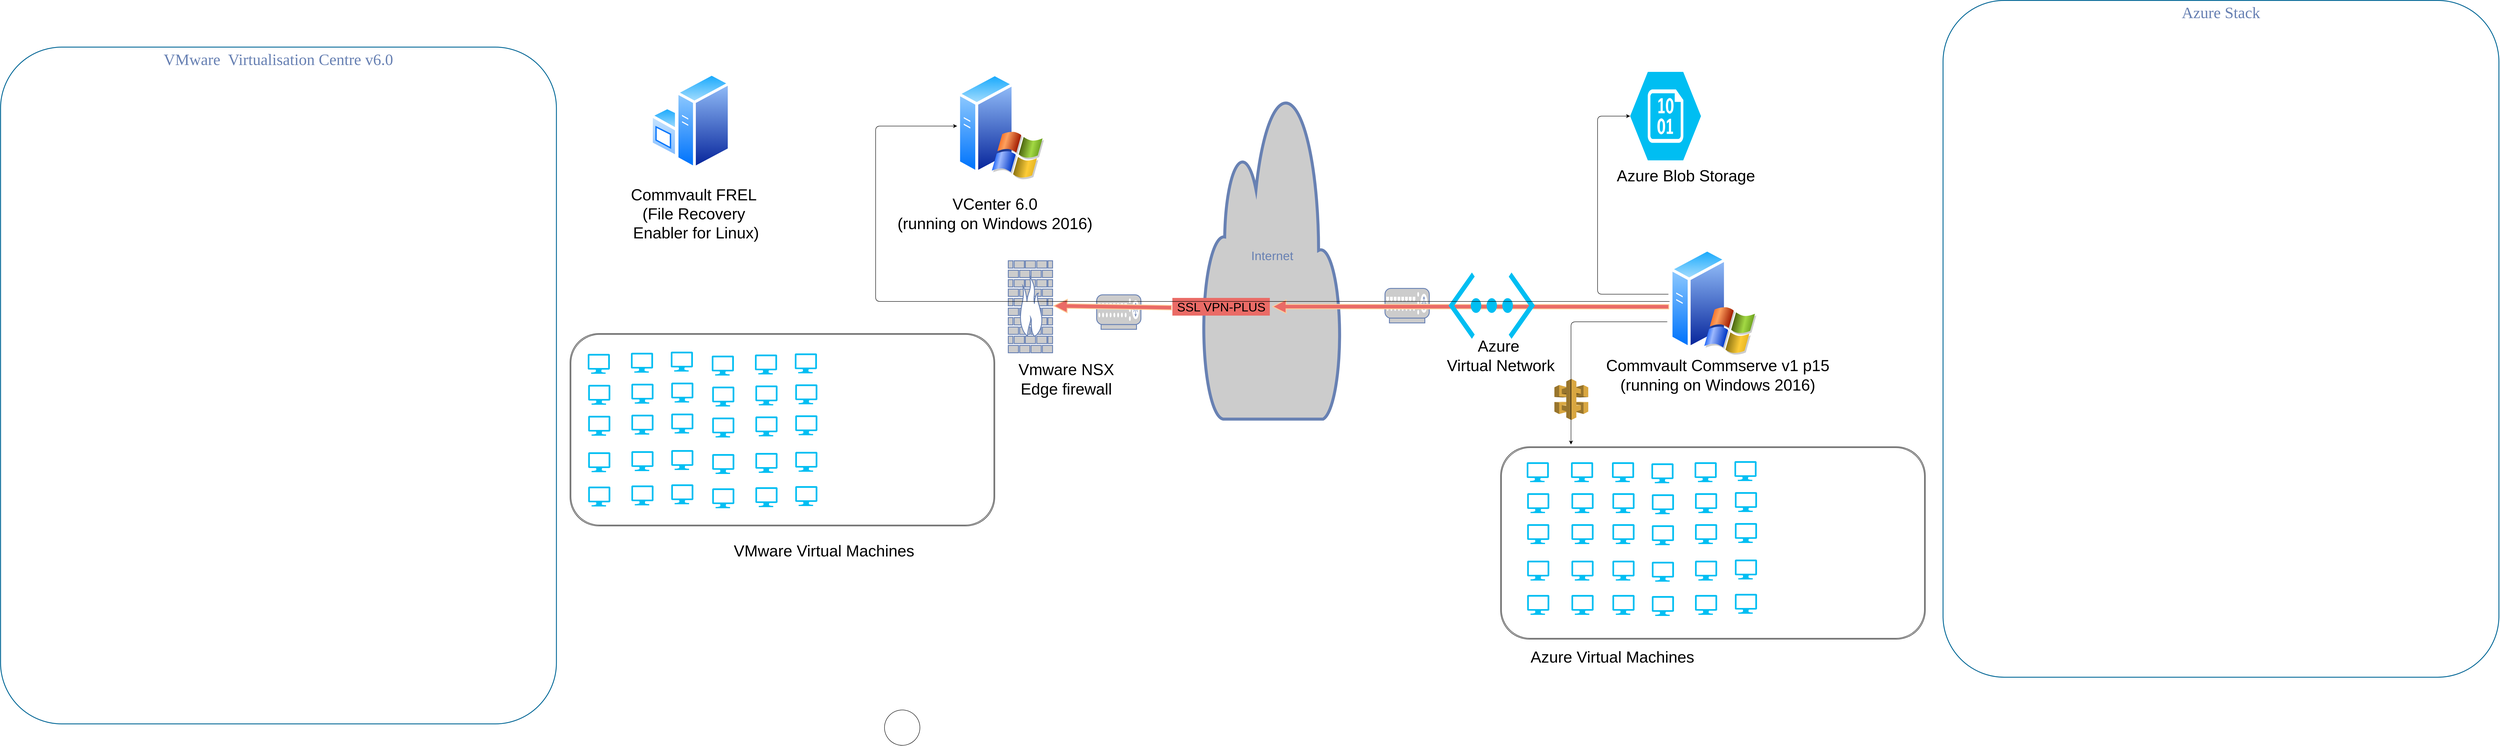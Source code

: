 <mxfile version="10.6.7" type="github"><diagram name="Page-1" id="bfe91b75-5d2c-26a0-9c1d-138518896778"><mxGraphModel dx="6749" dy="2297" grid="1" gridSize="10" guides="1" tooltips="1" connect="1" arrows="1" fold="1" page="1" pageScale="1" pageWidth="1100" pageHeight="850" background="#ffffff" math="0" shadow="0"><root><mxCell id="0"/><mxCell id="1" parent="0"/><mxCell id="7c3789c024ecab99-78" value="&lt;font style=&quot;font-size: 36px&quot;&gt;VMware&amp;nbsp; Virtualisation Centre v6.0&lt;/font&gt;" style="rounded=1;whiteSpace=wrap;html=1;shadow=0;comic=0;strokeColor=#036897;strokeWidth=2;fillColor=none;fontFamily=Verdana;fontSize=28;fontColor=#6881B3;align=center;arcSize=11;verticalAlign=top;" parent="1" vertex="1"><mxGeometry x="-1175.714" y="151.5" width="1255" height="1530" as="geometry"/></mxCell><mxCell id="FlBXMyWdOiOP7qMQ7Jjb-36" value="" style="shape=ext;double=1;rounded=1;whiteSpace=wrap;html=1;" parent="1" vertex="1"><mxGeometry x="2211" y="1055" width="959" height="435" as="geometry"/></mxCell><mxCell id="7c3789c024ecab99-8" value="" style="fontColor=#0066CC;verticalAlign=top;verticalLabelPosition=bottom;labelPosition=center;align=center;html=1;fillColor=#CCCCCC;strokeColor=#6881B3;gradientColor=none;gradientDirection=north;strokeWidth=2;shape=mxgraph.networks.firewall;rounded=0;shadow=0;comic=0;" parent="1" vertex="1"><mxGeometry x="1099.5" y="634.5" width="100" height="208" as="geometry"/></mxCell><mxCell id="7c3789c024ecab99-10" value="" style="fontColor=#0066CC;verticalAlign=top;verticalLabelPosition=bottom;labelPosition=center;align=center;html=1;fillColor=#CCCCCC;strokeColor=#6881B3;gradientColor=none;gradientDirection=north;strokeWidth=2;shape=mxgraph.networks.router;rounded=0;shadow=0;comic=0;" parent="1" vertex="1"><mxGeometry x="1299" y="711.5" width="100" height="78" as="geometry"/></mxCell><mxCell id="7c3789c024ecab99-53" value="Internet" style="html=1;fillColor=#CCCCCC;strokeColor=#6881B3;gradientColor=none;gradientDirection=north;strokeWidth=2;shape=mxgraph.networks.cloud;fontColor=#6881B3;rounded=0;shadow=0;comic=0;align=center;fontSize=28;" parent="1" vertex="1"><mxGeometry x="1540" y="252.5" width="310" height="740" as="geometry"/></mxCell><mxCell id="FlBXMyWdOiOP7qMQ7Jjb-13" value="&lt;font style=&quot;font-size: 36px&quot;&gt;Azure Stack&lt;/font&gt;" style="rounded=1;whiteSpace=wrap;html=1;shadow=0;comic=0;strokeColor=#036897;strokeWidth=2;fillColor=none;fontFamily=Verdana;fontSize=28;fontColor=#6881B3;align=center;arcSize=11;verticalAlign=top;" parent="1" vertex="1"><mxGeometry x="3210" y="46" width="1255" height="1530" as="geometry"/></mxCell><mxCell id="FlBXMyWdOiOP7qMQ7Jjb-41" value="&lt;font style=&quot;font-size: 36px&quot;&gt;Azure Virtual Machines&lt;br&gt;&lt;/font&gt;" style="text;html=1;resizable=0;autosize=1;align=center;verticalAlign=middle;points=[];fillColor=none;strokeColor=none;rounded=0;fontSize=28;" parent="1" vertex="1"><mxGeometry x="2267.5" y="1510" width="390" height="40" as="geometry"/></mxCell><mxCell id="FlBXMyWdOiOP7qMQ7Jjb-43" value="" style="group" parent="1" vertex="1" connectable="0"><mxGeometry x="2370" y="1090" width="51" height="345" as="geometry"/></mxCell><mxCell id="FlBXMyWdOiOP7qMQ7Jjb-44" value="" style="verticalLabelPosition=bottom;html=1;verticalAlign=top;align=center;strokeColor=none;fillColor=#00BEF2;shape=mxgraph.azure.computer;pointerEvents=1;" parent="FlBXMyWdOiOP7qMQ7Jjb-43" vertex="1"><mxGeometry width="50" height="45" as="geometry"/></mxCell><mxCell id="FlBXMyWdOiOP7qMQ7Jjb-45" value="" style="verticalLabelPosition=bottom;html=1;verticalAlign=top;align=center;strokeColor=none;fillColor=#00BEF2;shape=mxgraph.azure.computer;pointerEvents=1;" parent="FlBXMyWdOiOP7qMQ7Jjb-43" vertex="1"><mxGeometry x="1" y="300" width="50" height="45" as="geometry"/></mxCell><mxCell id="FlBXMyWdOiOP7qMQ7Jjb-46" value="" style="verticalLabelPosition=bottom;html=1;verticalAlign=top;align=center;strokeColor=none;fillColor=#00BEF2;shape=mxgraph.azure.computer;pointerEvents=1;" parent="FlBXMyWdOiOP7qMQ7Jjb-43" vertex="1"><mxGeometry x="1" y="222.5" width="50" height="45" as="geometry"/></mxCell><mxCell id="FlBXMyWdOiOP7qMQ7Jjb-47" value="" style="verticalLabelPosition=bottom;html=1;verticalAlign=top;align=center;strokeColor=none;fillColor=#00BEF2;shape=mxgraph.azure.computer;pointerEvents=1;" parent="FlBXMyWdOiOP7qMQ7Jjb-43" vertex="1"><mxGeometry x="1" y="140" width="50" height="45" as="geometry"/></mxCell><mxCell id="FlBXMyWdOiOP7qMQ7Jjb-48" value="" style="verticalLabelPosition=bottom;html=1;verticalAlign=top;align=center;strokeColor=none;fillColor=#00BEF2;shape=mxgraph.azure.computer;pointerEvents=1;" parent="FlBXMyWdOiOP7qMQ7Jjb-43" vertex="1"><mxGeometry x="1" y="70" width="50" height="45" as="geometry"/></mxCell><mxCell id="FlBXMyWdOiOP7qMQ7Jjb-49" value="" style="group" parent="1" vertex="1" connectable="0"><mxGeometry x="2462.5" y="1090" width="51" height="345" as="geometry"/></mxCell><mxCell id="FlBXMyWdOiOP7qMQ7Jjb-50" value="" style="verticalLabelPosition=bottom;html=1;verticalAlign=top;align=center;strokeColor=none;fillColor=#00BEF2;shape=mxgraph.azure.computer;pointerEvents=1;" parent="FlBXMyWdOiOP7qMQ7Jjb-49" vertex="1"><mxGeometry width="50" height="45" as="geometry"/></mxCell><mxCell id="FlBXMyWdOiOP7qMQ7Jjb-51" value="" style="verticalLabelPosition=bottom;html=1;verticalAlign=top;align=center;strokeColor=none;fillColor=#00BEF2;shape=mxgraph.azure.computer;pointerEvents=1;" parent="FlBXMyWdOiOP7qMQ7Jjb-49" vertex="1"><mxGeometry x="1" y="300" width="50" height="45" as="geometry"/></mxCell><mxCell id="FlBXMyWdOiOP7qMQ7Jjb-52" value="" style="verticalLabelPosition=bottom;html=1;verticalAlign=top;align=center;strokeColor=none;fillColor=#00BEF2;shape=mxgraph.azure.computer;pointerEvents=1;" parent="FlBXMyWdOiOP7qMQ7Jjb-49" vertex="1"><mxGeometry x="1" y="222.5" width="50" height="45" as="geometry"/></mxCell><mxCell id="FlBXMyWdOiOP7qMQ7Jjb-53" value="" style="verticalLabelPosition=bottom;html=1;verticalAlign=top;align=center;strokeColor=none;fillColor=#00BEF2;shape=mxgraph.azure.computer;pointerEvents=1;" parent="FlBXMyWdOiOP7qMQ7Jjb-49" vertex="1"><mxGeometry x="1" y="140" width="50" height="45" as="geometry"/></mxCell><mxCell id="FlBXMyWdOiOP7qMQ7Jjb-54" value="" style="verticalLabelPosition=bottom;html=1;verticalAlign=top;align=center;strokeColor=none;fillColor=#00BEF2;shape=mxgraph.azure.computer;pointerEvents=1;" parent="FlBXMyWdOiOP7qMQ7Jjb-49" vertex="1"><mxGeometry x="1" y="70" width="50" height="45" as="geometry"/></mxCell><mxCell id="FlBXMyWdOiOP7qMQ7Jjb-67" value="&lt;font style=&quot;font-size: 36px&quot;&gt;Vmware NSX &lt;br&gt;Edge firewall&lt;br&gt;&lt;/font&gt;" style="text;html=1;resizable=0;autosize=1;align=center;verticalAlign=middle;points=[];fillColor=none;strokeColor=none;rounded=0;fontSize=28;" parent="1" vertex="1"><mxGeometry x="1110" y="861.5" width="240" height="80" as="geometry"/></mxCell><mxCell id="FlBXMyWdOiOP7qMQ7Jjb-68" value="&lt;font style=&quot;font-size: 36px&quot;&gt;VCenter 6.0&lt;br&gt;(running on Windows 2016)&lt;br&gt;&lt;/font&gt;" style="text;html=1;resizable=0;autosize=1;align=center;verticalAlign=middle;points=[];fillColor=none;strokeColor=none;rounded=0;fontSize=28;" parent="1" vertex="1"><mxGeometry x="839" y="487.5" width="460" height="80" as="geometry"/></mxCell><mxCell id="DBTJwX6ibz4PtxUJpLTl-72" value="" style="group" vertex="1" connectable="0" parent="1"><mxGeometry x="2463.5" y="207.5" width="330" height="254.5" as="geometry"/></mxCell><mxCell id="FlBXMyWdOiOP7qMQ7Jjb-16" value="" style="verticalLabelPosition=bottom;html=1;verticalAlign=top;align=center;strokeColor=none;fillColor=#00BEF2;shape=mxgraph.azure.storage_blob;" parent="DBTJwX6ibz4PtxUJpLTl-72" vertex="1"><mxGeometry x="40" width="160" height="200" as="geometry"/></mxCell><mxCell id="FlBXMyWdOiOP7qMQ7Jjb-27" value="&lt;font style=&quot;font-size: 36px&quot;&gt;Azure Blob Storage&lt;br&gt;&lt;/font&gt;" style="text;html=1;resizable=0;autosize=1;align=center;verticalAlign=middle;points=[];fillColor=none;strokeColor=none;rounded=0;fontSize=28;" parent="DBTJwX6ibz4PtxUJpLTl-72" vertex="1"><mxGeometry y="214.5" width="330" height="40" as="geometry"/></mxCell><mxCell id="DBTJwX6ibz4PtxUJpLTl-73" value="" style="group" vertex="1" connectable="0" parent="1"><mxGeometry x="2439.5" y="752" width="521" height="181" as="geometry"/></mxCell><mxCell id="FlBXMyWdOiOP7qMQ7Jjb-26" value="&lt;font style=&quot;font-size: 36px&quot;&gt;Commvault Commserve v1 p15&lt;br&gt;(running on Windows 2016)&lt;br&gt;&lt;/font&gt;" style="text;html=1;resizable=0;autosize=1;align=center;verticalAlign=middle;points=[];fillColor=none;strokeColor=none;rounded=0;fontSize=28;" parent="DBTJwX6ibz4PtxUJpLTl-73" vertex="1"><mxGeometry x="1" y="101" width="520" height="80" as="geometry"/></mxCell><mxCell id="DBTJwX6ibz4PtxUJpLTl-76" value="" style="shape=ext;double=1;rounded=1;whiteSpace=wrap;html=1;" vertex="1" parent="1"><mxGeometry x="110" y="799" width="959" height="435" as="geometry"/></mxCell><mxCell id="DBTJwX6ibz4PtxUJpLTl-111" value="" style="group" vertex="1" connectable="0" parent="1"><mxGeometry x="2270" y="1090" width="51" height="345" as="geometry"/></mxCell><mxCell id="FlBXMyWdOiOP7qMQ7Jjb-42" value="" style="group" parent="DBTJwX6ibz4PtxUJpLTl-111" vertex="1" connectable="0"><mxGeometry width="51" height="345" as="geometry"/></mxCell><mxCell id="FlBXMyWdOiOP7qMQ7Jjb-28" value="" style="verticalLabelPosition=bottom;html=1;verticalAlign=top;align=center;strokeColor=none;fillColor=#00BEF2;shape=mxgraph.azure.computer;pointerEvents=1;" parent="FlBXMyWdOiOP7qMQ7Jjb-42" vertex="1"><mxGeometry width="50" height="45" as="geometry"/></mxCell><mxCell id="FlBXMyWdOiOP7qMQ7Jjb-30" value="" style="verticalLabelPosition=bottom;html=1;verticalAlign=top;align=center;strokeColor=none;fillColor=#00BEF2;shape=mxgraph.azure.computer;pointerEvents=1;" parent="FlBXMyWdOiOP7qMQ7Jjb-42" vertex="1"><mxGeometry x="1" y="300" width="50" height="45" as="geometry"/></mxCell><mxCell id="FlBXMyWdOiOP7qMQ7Jjb-32" value="" style="verticalLabelPosition=bottom;html=1;verticalAlign=top;align=center;strokeColor=none;fillColor=#00BEF2;shape=mxgraph.azure.computer;pointerEvents=1;" parent="FlBXMyWdOiOP7qMQ7Jjb-42" vertex="1"><mxGeometry x="1" y="222.5" width="50" height="45" as="geometry"/></mxCell><mxCell id="FlBXMyWdOiOP7qMQ7Jjb-33" value="" style="verticalLabelPosition=bottom;html=1;verticalAlign=top;align=center;strokeColor=none;fillColor=#00BEF2;shape=mxgraph.azure.computer;pointerEvents=1;" parent="FlBXMyWdOiOP7qMQ7Jjb-42" vertex="1"><mxGeometry x="1" y="140" width="50" height="45" as="geometry"/></mxCell><mxCell id="FlBXMyWdOiOP7qMQ7Jjb-34" value="" style="verticalLabelPosition=bottom;html=1;verticalAlign=top;align=center;strokeColor=none;fillColor=#00BEF2;shape=mxgraph.azure.computer;pointerEvents=1;" parent="FlBXMyWdOiOP7qMQ7Jjb-42" vertex="1"><mxGeometry x="1" y="70" width="50" height="45" as="geometry"/></mxCell><mxCell id="DBTJwX6ibz4PtxUJpLTl-140" value="" style="group" vertex="1" connectable="0" parent="1"><mxGeometry x="430" y="844" width="238.5" height="350" as="geometry"/></mxCell><mxCell id="DBTJwX6ibz4PtxUJpLTl-121" value="" style="group" vertex="1" connectable="0" parent="DBTJwX6ibz4PtxUJpLTl-140"><mxGeometry y="5" width="51" height="345" as="geometry"/></mxCell><mxCell id="DBTJwX6ibz4PtxUJpLTl-122" value="" style="verticalLabelPosition=bottom;html=1;verticalAlign=top;align=center;strokeColor=none;fillColor=#00BEF2;shape=mxgraph.azure.computer;pointerEvents=1;" vertex="1" parent="DBTJwX6ibz4PtxUJpLTl-121"><mxGeometry width="50" height="45" as="geometry"/></mxCell><mxCell id="DBTJwX6ibz4PtxUJpLTl-123" value="" style="verticalLabelPosition=bottom;html=1;verticalAlign=top;align=center;strokeColor=none;fillColor=#00BEF2;shape=mxgraph.azure.computer;pointerEvents=1;" vertex="1" parent="DBTJwX6ibz4PtxUJpLTl-121"><mxGeometry x="1" y="300" width="50" height="45" as="geometry"/></mxCell><mxCell id="DBTJwX6ibz4PtxUJpLTl-124" value="" style="verticalLabelPosition=bottom;html=1;verticalAlign=top;align=center;strokeColor=none;fillColor=#00BEF2;shape=mxgraph.azure.computer;pointerEvents=1;" vertex="1" parent="DBTJwX6ibz4PtxUJpLTl-121"><mxGeometry x="1" y="222.5" width="50" height="45" as="geometry"/></mxCell><mxCell id="DBTJwX6ibz4PtxUJpLTl-125" value="" style="verticalLabelPosition=bottom;html=1;verticalAlign=top;align=center;strokeColor=none;fillColor=#00BEF2;shape=mxgraph.azure.computer;pointerEvents=1;" vertex="1" parent="DBTJwX6ibz4PtxUJpLTl-121"><mxGeometry x="1" y="140" width="50" height="45" as="geometry"/></mxCell><mxCell id="DBTJwX6ibz4PtxUJpLTl-126" value="" style="verticalLabelPosition=bottom;html=1;verticalAlign=top;align=center;strokeColor=none;fillColor=#00BEF2;shape=mxgraph.azure.computer;pointerEvents=1;" vertex="1" parent="DBTJwX6ibz4PtxUJpLTl-121"><mxGeometry x="1" y="70" width="50" height="45" as="geometry"/></mxCell><mxCell id="DBTJwX6ibz4PtxUJpLTl-127" value="" style="group" vertex="1" connectable="0" parent="DBTJwX6ibz4PtxUJpLTl-140"><mxGeometry x="97.5" y="2.5" width="51" height="345" as="geometry"/></mxCell><mxCell id="DBTJwX6ibz4PtxUJpLTl-128" value="" style="verticalLabelPosition=bottom;html=1;verticalAlign=top;align=center;strokeColor=none;fillColor=#00BEF2;shape=mxgraph.azure.computer;pointerEvents=1;" vertex="1" parent="DBTJwX6ibz4PtxUJpLTl-127"><mxGeometry width="50" height="45" as="geometry"/></mxCell><mxCell id="DBTJwX6ibz4PtxUJpLTl-129" value="" style="verticalLabelPosition=bottom;html=1;verticalAlign=top;align=center;strokeColor=none;fillColor=#00BEF2;shape=mxgraph.azure.computer;pointerEvents=1;" vertex="1" parent="DBTJwX6ibz4PtxUJpLTl-127"><mxGeometry x="1" y="300" width="50" height="45" as="geometry"/></mxCell><mxCell id="DBTJwX6ibz4PtxUJpLTl-130" value="" style="verticalLabelPosition=bottom;html=1;verticalAlign=top;align=center;strokeColor=none;fillColor=#00BEF2;shape=mxgraph.azure.computer;pointerEvents=1;" vertex="1" parent="DBTJwX6ibz4PtxUJpLTl-127"><mxGeometry x="1" y="222.5" width="50" height="45" as="geometry"/></mxCell><mxCell id="DBTJwX6ibz4PtxUJpLTl-131" value="" style="verticalLabelPosition=bottom;html=1;verticalAlign=top;align=center;strokeColor=none;fillColor=#00BEF2;shape=mxgraph.azure.computer;pointerEvents=1;" vertex="1" parent="DBTJwX6ibz4PtxUJpLTl-127"><mxGeometry x="1" y="140" width="50" height="45" as="geometry"/></mxCell><mxCell id="DBTJwX6ibz4PtxUJpLTl-132" value="" style="verticalLabelPosition=bottom;html=1;verticalAlign=top;align=center;strokeColor=none;fillColor=#00BEF2;shape=mxgraph.azure.computer;pointerEvents=1;" vertex="1" parent="DBTJwX6ibz4PtxUJpLTl-127"><mxGeometry x="1" y="70" width="50" height="45" as="geometry"/></mxCell><mxCell id="DBTJwX6ibz4PtxUJpLTl-133" value="" style="group" vertex="1" connectable="0" parent="DBTJwX6ibz4PtxUJpLTl-140"><mxGeometry x="187.5" width="51" height="345" as="geometry"/></mxCell><mxCell id="DBTJwX6ibz4PtxUJpLTl-134" value="" style="verticalLabelPosition=bottom;html=1;verticalAlign=top;align=center;strokeColor=none;fillColor=#00BEF2;shape=mxgraph.azure.computer;pointerEvents=1;" vertex="1" parent="DBTJwX6ibz4PtxUJpLTl-133"><mxGeometry width="50" height="45" as="geometry"/></mxCell><mxCell id="DBTJwX6ibz4PtxUJpLTl-135" value="" style="verticalLabelPosition=bottom;html=1;verticalAlign=top;align=center;strokeColor=none;fillColor=#00BEF2;shape=mxgraph.azure.computer;pointerEvents=1;" vertex="1" parent="DBTJwX6ibz4PtxUJpLTl-133"><mxGeometry x="1" y="300" width="50" height="45" as="geometry"/></mxCell><mxCell id="DBTJwX6ibz4PtxUJpLTl-136" value="" style="verticalLabelPosition=bottom;html=1;verticalAlign=top;align=center;strokeColor=none;fillColor=#00BEF2;shape=mxgraph.azure.computer;pointerEvents=1;" vertex="1" parent="DBTJwX6ibz4PtxUJpLTl-133"><mxGeometry x="1" y="222.5" width="50" height="45" as="geometry"/></mxCell><mxCell id="DBTJwX6ibz4PtxUJpLTl-137" value="" style="verticalLabelPosition=bottom;html=1;verticalAlign=top;align=center;strokeColor=none;fillColor=#00BEF2;shape=mxgraph.azure.computer;pointerEvents=1;" vertex="1" parent="DBTJwX6ibz4PtxUJpLTl-133"><mxGeometry x="1" y="140" width="50" height="45" as="geometry"/></mxCell><mxCell id="DBTJwX6ibz4PtxUJpLTl-138" value="" style="verticalLabelPosition=bottom;html=1;verticalAlign=top;align=center;strokeColor=none;fillColor=#00BEF2;shape=mxgraph.azure.computer;pointerEvents=1;" vertex="1" parent="DBTJwX6ibz4PtxUJpLTl-133"><mxGeometry x="1" y="70" width="50" height="45" as="geometry"/></mxCell><mxCell id="DBTJwX6ibz4PtxUJpLTl-141" value="" style="group" vertex="1" connectable="0" parent="1"><mxGeometry x="150" y="840" width="238.5" height="350" as="geometry"/></mxCell><mxCell id="DBTJwX6ibz4PtxUJpLTl-142" value="" style="group" vertex="1" connectable="0" parent="DBTJwX6ibz4PtxUJpLTl-141"><mxGeometry y="5" width="51" height="345" as="geometry"/></mxCell><mxCell id="DBTJwX6ibz4PtxUJpLTl-143" value="" style="verticalLabelPosition=bottom;html=1;verticalAlign=top;align=center;strokeColor=none;fillColor=#00BEF2;shape=mxgraph.azure.computer;pointerEvents=1;" vertex="1" parent="DBTJwX6ibz4PtxUJpLTl-142"><mxGeometry width="50" height="45" as="geometry"/></mxCell><mxCell id="DBTJwX6ibz4PtxUJpLTl-144" value="" style="verticalLabelPosition=bottom;html=1;verticalAlign=top;align=center;strokeColor=none;fillColor=#00BEF2;shape=mxgraph.azure.computer;pointerEvents=1;" vertex="1" parent="DBTJwX6ibz4PtxUJpLTl-142"><mxGeometry x="1" y="300" width="50" height="45" as="geometry"/></mxCell><mxCell id="DBTJwX6ibz4PtxUJpLTl-145" value="" style="verticalLabelPosition=bottom;html=1;verticalAlign=top;align=center;strokeColor=none;fillColor=#00BEF2;shape=mxgraph.azure.computer;pointerEvents=1;" vertex="1" parent="DBTJwX6ibz4PtxUJpLTl-142"><mxGeometry x="1" y="222.5" width="50" height="45" as="geometry"/></mxCell><mxCell id="DBTJwX6ibz4PtxUJpLTl-146" value="" style="verticalLabelPosition=bottom;html=1;verticalAlign=top;align=center;strokeColor=none;fillColor=#00BEF2;shape=mxgraph.azure.computer;pointerEvents=1;" vertex="1" parent="DBTJwX6ibz4PtxUJpLTl-142"><mxGeometry x="1" y="140" width="50" height="45" as="geometry"/></mxCell><mxCell id="DBTJwX6ibz4PtxUJpLTl-147" value="" style="verticalLabelPosition=bottom;html=1;verticalAlign=top;align=center;strokeColor=none;fillColor=#00BEF2;shape=mxgraph.azure.computer;pointerEvents=1;" vertex="1" parent="DBTJwX6ibz4PtxUJpLTl-142"><mxGeometry x="1" y="70" width="50" height="45" as="geometry"/></mxCell><mxCell id="DBTJwX6ibz4PtxUJpLTl-148" value="" style="group" vertex="1" connectable="0" parent="DBTJwX6ibz4PtxUJpLTl-141"><mxGeometry x="97.5" y="2.5" width="51" height="345" as="geometry"/></mxCell><mxCell id="DBTJwX6ibz4PtxUJpLTl-149" value="" style="verticalLabelPosition=bottom;html=1;verticalAlign=top;align=center;strokeColor=none;fillColor=#00BEF2;shape=mxgraph.azure.computer;pointerEvents=1;" vertex="1" parent="DBTJwX6ibz4PtxUJpLTl-148"><mxGeometry width="50" height="45" as="geometry"/></mxCell><mxCell id="DBTJwX6ibz4PtxUJpLTl-150" value="" style="verticalLabelPosition=bottom;html=1;verticalAlign=top;align=center;strokeColor=none;fillColor=#00BEF2;shape=mxgraph.azure.computer;pointerEvents=1;" vertex="1" parent="DBTJwX6ibz4PtxUJpLTl-148"><mxGeometry x="1" y="300" width="50" height="45" as="geometry"/></mxCell><mxCell id="DBTJwX6ibz4PtxUJpLTl-151" value="" style="verticalLabelPosition=bottom;html=1;verticalAlign=top;align=center;strokeColor=none;fillColor=#00BEF2;shape=mxgraph.azure.computer;pointerEvents=1;" vertex="1" parent="DBTJwX6ibz4PtxUJpLTl-148"><mxGeometry x="1" y="222.5" width="50" height="45" as="geometry"/></mxCell><mxCell id="DBTJwX6ibz4PtxUJpLTl-152" value="" style="verticalLabelPosition=bottom;html=1;verticalAlign=top;align=center;strokeColor=none;fillColor=#00BEF2;shape=mxgraph.azure.computer;pointerEvents=1;" vertex="1" parent="DBTJwX6ibz4PtxUJpLTl-148"><mxGeometry x="1" y="140" width="50" height="45" as="geometry"/></mxCell><mxCell id="DBTJwX6ibz4PtxUJpLTl-153" value="" style="verticalLabelPosition=bottom;html=1;verticalAlign=top;align=center;strokeColor=none;fillColor=#00BEF2;shape=mxgraph.azure.computer;pointerEvents=1;" vertex="1" parent="DBTJwX6ibz4PtxUJpLTl-148"><mxGeometry x="1" y="70" width="50" height="45" as="geometry"/></mxCell><mxCell id="DBTJwX6ibz4PtxUJpLTl-154" value="" style="group" vertex="1" connectable="0" parent="DBTJwX6ibz4PtxUJpLTl-141"><mxGeometry x="187.5" width="51" height="345" as="geometry"/></mxCell><mxCell id="DBTJwX6ibz4PtxUJpLTl-155" value="" style="verticalLabelPosition=bottom;html=1;verticalAlign=top;align=center;strokeColor=none;fillColor=#00BEF2;shape=mxgraph.azure.computer;pointerEvents=1;" vertex="1" parent="DBTJwX6ibz4PtxUJpLTl-154"><mxGeometry width="50" height="45" as="geometry"/></mxCell><mxCell id="DBTJwX6ibz4PtxUJpLTl-156" value="" style="verticalLabelPosition=bottom;html=1;verticalAlign=top;align=center;strokeColor=none;fillColor=#00BEF2;shape=mxgraph.azure.computer;pointerEvents=1;" vertex="1" parent="DBTJwX6ibz4PtxUJpLTl-154"><mxGeometry x="1" y="300" width="50" height="45" as="geometry"/></mxCell><mxCell id="DBTJwX6ibz4PtxUJpLTl-157" value="" style="verticalLabelPosition=bottom;html=1;verticalAlign=top;align=center;strokeColor=none;fillColor=#00BEF2;shape=mxgraph.azure.computer;pointerEvents=1;" vertex="1" parent="DBTJwX6ibz4PtxUJpLTl-154"><mxGeometry x="1" y="222.5" width="50" height="45" as="geometry"/></mxCell><mxCell id="DBTJwX6ibz4PtxUJpLTl-158" value="" style="verticalLabelPosition=bottom;html=1;verticalAlign=top;align=center;strokeColor=none;fillColor=#00BEF2;shape=mxgraph.azure.computer;pointerEvents=1;" vertex="1" parent="DBTJwX6ibz4PtxUJpLTl-154"><mxGeometry x="1" y="140" width="50" height="45" as="geometry"/></mxCell><mxCell id="DBTJwX6ibz4PtxUJpLTl-159" value="" style="verticalLabelPosition=bottom;html=1;verticalAlign=top;align=center;strokeColor=none;fillColor=#00BEF2;shape=mxgraph.azure.computer;pointerEvents=1;" vertex="1" parent="DBTJwX6ibz4PtxUJpLTl-154"><mxGeometry x="1" y="70" width="50" height="45" as="geometry"/></mxCell><mxCell id="DBTJwX6ibz4PtxUJpLTl-162" value="" style="group" vertex="1" connectable="0" parent="1"><mxGeometry x="2551.5" y="1087.5" width="238.5" height="350" as="geometry"/></mxCell><mxCell id="DBTJwX6ibz4PtxUJpLTl-163" value="" style="group" vertex="1" connectable="0" parent="DBTJwX6ibz4PtxUJpLTl-162"><mxGeometry y="5" width="51" height="345" as="geometry"/></mxCell><mxCell id="DBTJwX6ibz4PtxUJpLTl-164" value="" style="verticalLabelPosition=bottom;html=1;verticalAlign=top;align=center;strokeColor=none;fillColor=#00BEF2;shape=mxgraph.azure.computer;pointerEvents=1;" vertex="1" parent="DBTJwX6ibz4PtxUJpLTl-163"><mxGeometry width="50" height="45" as="geometry"/></mxCell><mxCell id="DBTJwX6ibz4PtxUJpLTl-165" value="" style="verticalLabelPosition=bottom;html=1;verticalAlign=top;align=center;strokeColor=none;fillColor=#00BEF2;shape=mxgraph.azure.computer;pointerEvents=1;" vertex="1" parent="DBTJwX6ibz4PtxUJpLTl-163"><mxGeometry x="1" y="300" width="50" height="45" as="geometry"/></mxCell><mxCell id="DBTJwX6ibz4PtxUJpLTl-166" value="" style="verticalLabelPosition=bottom;html=1;verticalAlign=top;align=center;strokeColor=none;fillColor=#00BEF2;shape=mxgraph.azure.computer;pointerEvents=1;" vertex="1" parent="DBTJwX6ibz4PtxUJpLTl-163"><mxGeometry x="1" y="222.5" width="50" height="45" as="geometry"/></mxCell><mxCell id="DBTJwX6ibz4PtxUJpLTl-167" value="" style="verticalLabelPosition=bottom;html=1;verticalAlign=top;align=center;strokeColor=none;fillColor=#00BEF2;shape=mxgraph.azure.computer;pointerEvents=1;" vertex="1" parent="DBTJwX6ibz4PtxUJpLTl-163"><mxGeometry x="1" y="140" width="50" height="45" as="geometry"/></mxCell><mxCell id="DBTJwX6ibz4PtxUJpLTl-168" value="" style="verticalLabelPosition=bottom;html=1;verticalAlign=top;align=center;strokeColor=none;fillColor=#00BEF2;shape=mxgraph.azure.computer;pointerEvents=1;" vertex="1" parent="DBTJwX6ibz4PtxUJpLTl-163"><mxGeometry x="1" y="70" width="50" height="45" as="geometry"/></mxCell><mxCell id="DBTJwX6ibz4PtxUJpLTl-169" value="" style="group" vertex="1" connectable="0" parent="DBTJwX6ibz4PtxUJpLTl-162"><mxGeometry x="97.5" y="2.5" width="51" height="345" as="geometry"/></mxCell><mxCell id="DBTJwX6ibz4PtxUJpLTl-170" value="" style="verticalLabelPosition=bottom;html=1;verticalAlign=top;align=center;strokeColor=none;fillColor=#00BEF2;shape=mxgraph.azure.computer;pointerEvents=1;" vertex="1" parent="DBTJwX6ibz4PtxUJpLTl-169"><mxGeometry width="50" height="45" as="geometry"/></mxCell><mxCell id="DBTJwX6ibz4PtxUJpLTl-171" value="" style="verticalLabelPosition=bottom;html=1;verticalAlign=top;align=center;strokeColor=none;fillColor=#00BEF2;shape=mxgraph.azure.computer;pointerEvents=1;" vertex="1" parent="DBTJwX6ibz4PtxUJpLTl-169"><mxGeometry x="1" y="300" width="50" height="45" as="geometry"/></mxCell><mxCell id="DBTJwX6ibz4PtxUJpLTl-172" value="" style="verticalLabelPosition=bottom;html=1;verticalAlign=top;align=center;strokeColor=none;fillColor=#00BEF2;shape=mxgraph.azure.computer;pointerEvents=1;" vertex="1" parent="DBTJwX6ibz4PtxUJpLTl-169"><mxGeometry x="1" y="222.5" width="50" height="45" as="geometry"/></mxCell><mxCell id="DBTJwX6ibz4PtxUJpLTl-173" value="" style="verticalLabelPosition=bottom;html=1;verticalAlign=top;align=center;strokeColor=none;fillColor=#00BEF2;shape=mxgraph.azure.computer;pointerEvents=1;" vertex="1" parent="DBTJwX6ibz4PtxUJpLTl-169"><mxGeometry x="1" y="140" width="50" height="45" as="geometry"/></mxCell><mxCell id="DBTJwX6ibz4PtxUJpLTl-174" value="" style="verticalLabelPosition=bottom;html=1;verticalAlign=top;align=center;strokeColor=none;fillColor=#00BEF2;shape=mxgraph.azure.computer;pointerEvents=1;" vertex="1" parent="DBTJwX6ibz4PtxUJpLTl-169"><mxGeometry x="1" y="70" width="50" height="45" as="geometry"/></mxCell><mxCell id="DBTJwX6ibz4PtxUJpLTl-175" value="" style="group" vertex="1" connectable="0" parent="DBTJwX6ibz4PtxUJpLTl-162"><mxGeometry x="187.5" width="51" height="345" as="geometry"/></mxCell><mxCell id="DBTJwX6ibz4PtxUJpLTl-176" value="" style="verticalLabelPosition=bottom;html=1;verticalAlign=top;align=center;strokeColor=none;fillColor=#00BEF2;shape=mxgraph.azure.computer;pointerEvents=1;" vertex="1" parent="DBTJwX6ibz4PtxUJpLTl-175"><mxGeometry width="50" height="45" as="geometry"/></mxCell><mxCell id="DBTJwX6ibz4PtxUJpLTl-177" value="" style="verticalLabelPosition=bottom;html=1;verticalAlign=top;align=center;strokeColor=none;fillColor=#00BEF2;shape=mxgraph.azure.computer;pointerEvents=1;" vertex="1" parent="DBTJwX6ibz4PtxUJpLTl-175"><mxGeometry x="1" y="300" width="50" height="45" as="geometry"/></mxCell><mxCell id="DBTJwX6ibz4PtxUJpLTl-178" value="" style="verticalLabelPosition=bottom;html=1;verticalAlign=top;align=center;strokeColor=none;fillColor=#00BEF2;shape=mxgraph.azure.computer;pointerEvents=1;" vertex="1" parent="DBTJwX6ibz4PtxUJpLTl-175"><mxGeometry x="1" y="222.5" width="50" height="45" as="geometry"/></mxCell><mxCell id="DBTJwX6ibz4PtxUJpLTl-179" value="" style="verticalLabelPosition=bottom;html=1;verticalAlign=top;align=center;strokeColor=none;fillColor=#00BEF2;shape=mxgraph.azure.computer;pointerEvents=1;" vertex="1" parent="DBTJwX6ibz4PtxUJpLTl-175"><mxGeometry x="1" y="140" width="50" height="45" as="geometry"/></mxCell><mxCell id="DBTJwX6ibz4PtxUJpLTl-180" value="" style="verticalLabelPosition=bottom;html=1;verticalAlign=top;align=center;strokeColor=none;fillColor=#00BEF2;shape=mxgraph.azure.computer;pointerEvents=1;" vertex="1" parent="DBTJwX6ibz4PtxUJpLTl-175"><mxGeometry x="1" y="70" width="50" height="45" as="geometry"/></mxCell><mxCell id="DBTJwX6ibz4PtxUJpLTl-181" value="&lt;font style=&quot;font-size: 36px&quot;&gt;VMware Virtual Machines&lt;br&gt;&lt;/font&gt;" style="text;html=1;resizable=0;autosize=1;align=center;verticalAlign=middle;points=[];fillColor=none;strokeColor=none;rounded=0;fontSize=28;" vertex="1" parent="1"><mxGeometry x="472.5" y="1270" width="420" height="40" as="geometry"/></mxCell><mxCell id="DBTJwX6ibz4PtxUJpLTl-184" value="&lt;font style=&quot;font-size: 36px&quot;&gt;Commvault FREL &lt;br&gt;(File Recovery&lt;br&gt;&amp;nbsp;Enabler for Linux)&lt;br&gt;&lt;/font&gt;" style="text;html=1;resizable=0;autosize=1;align=center;verticalAlign=middle;points=[];fillColor=none;strokeColor=none;rounded=0;fontSize=28;" vertex="1" parent="1"><mxGeometry x="233.5" y="472.5" width="310" height="110" as="geometry"/></mxCell><mxCell id="DBTJwX6ibz4PtxUJpLTl-185" value="" style="aspect=fixed;perimeter=ellipsePerimeter;html=1;align=center;shadow=0;dashed=0;spacingTop=3;image;image=img/lib/active_directory/windows_server_2.svg;" vertex="1" parent="1"><mxGeometry x="984" y="207.5" width="196" height="245" as="geometry"/></mxCell><mxCell id="DBTJwX6ibz4PtxUJpLTl-186" value="" style="aspect=fixed;perimeter=ellipsePerimeter;html=1;align=center;shadow=0;dashed=0;spacingTop=3;image;image=img/lib/active_directory/windows_server.svg;" vertex="1" parent="1"><mxGeometry x="290.5" y="207.5" width="182" height="222" as="geometry"/></mxCell><mxCell id="DBTJwX6ibz4PtxUJpLTl-188" value="" style="aspect=fixed;perimeter=ellipsePerimeter;html=1;align=center;shadow=0;dashed=0;spacingTop=3;image;image=img/lib/active_directory/windows_server_2.svg;" vertex="1" parent="1"><mxGeometry x="2592.5" y="604" width="196" height="245" as="geometry"/></mxCell><mxCell id="DBTJwX6ibz4PtxUJpLTl-189" value="" style="ellipse;whiteSpace=wrap;html=1;" vertex="1" parent="1"><mxGeometry x="820" y="1650" width="80" height="80" as="geometry"/></mxCell><mxCell id="DBTJwX6ibz4PtxUJpLTl-191" value="" style="fontColor=#0066CC;verticalAlign=top;verticalLabelPosition=bottom;labelPosition=center;align=center;html=1;fillColor=#CCCCCC;strokeColor=#6881B3;gradientColor=none;gradientDirection=north;strokeWidth=2;shape=mxgraph.networks.router;rounded=0;shadow=0;comic=0;" vertex="1" parent="1"><mxGeometry x="1950" y="697" width="100" height="78" as="geometry"/></mxCell><mxCell id="DBTJwX6ibz4PtxUJpLTl-192" style="html=1;labelBackgroundColor=none;endArrow=none;endFill=0;strokeWidth=2;fontFamily=Verdana;fontSize=28;fontColor=#6881B3;shape=arrow;strokeColor=#FFCC99;edgeStyle=elbowEdgeStyle;elbow=vertical;shadow=0;exitX=-0.009;exitY=0.549;exitDx=0;exitDy=0;entryX=1.03;entryY=0.49;entryDx=0;entryDy=0;entryPerimeter=0;exitPerimeter=0;fillColor=#EA6B66;" edge="1" parent="1" source="DBTJwX6ibz4PtxUJpLTl-196" target="7c3789c024ecab99-8"><mxGeometry relative="1" as="geometry"><mxPoint x="1740" y="162.5" as="sourcePoint"/><mxPoint x="1470" y="740" as="targetPoint"/><Array as="points"/></mxGeometry></mxCell><mxCell id="DBTJwX6ibz4PtxUJpLTl-196" value="&lt;font&gt;&lt;span&gt;SSL VPN-PLUS&lt;/span&gt;&lt;br&gt;&lt;/font&gt;" style="text;html=1;resizable=0;autosize=1;align=center;verticalAlign=middle;points=[];fillColor=#EA6B66;strokeColor=none;rounded=0;fontSize=28;" vertex="1" parent="1"><mxGeometry x="1470" y="718.5" width="220" height="40" as="geometry"/></mxCell><mxCell id="DBTJwX6ibz4PtxUJpLTl-197" style="html=1;labelBackgroundColor=none;endArrow=none;endFill=0;strokeWidth=2;fontFamily=Verdana;fontSize=28;fontColor=#6881B3;shape=arrow;strokeColor=#FFCC99;edgeStyle=elbowEdgeStyle;elbow=vertical;shadow=0;exitX=-0.009;exitY=0.549;exitDx=0;exitDy=0;entryX=1.03;entryY=0.49;entryDx=0;entryDy=0;entryPerimeter=0;exitPerimeter=0;fillColor=#EA6B66;" edge="1" parent="1" source="DBTJwX6ibz4PtxUJpLTl-188" target="DBTJwX6ibz4PtxUJpLTl-196"><mxGeometry relative="1" as="geometry"><mxPoint x="2590" y="738" as="sourcePoint"/><mxPoint x="1202" y="736" as="targetPoint"/><Array as="points"><mxPoint x="1590" y="252"/></Array></mxGeometry></mxCell><mxCell id="DBTJwX6ibz4PtxUJpLTl-198" value="" style="group" vertex="1" connectable="0" parent="1"><mxGeometry x="2081" y="661" width="260" height="228" as="geometry"/></mxCell><mxCell id="FlBXMyWdOiOP7qMQ7Jjb-21" value="" style="verticalLabelPosition=bottom;html=1;verticalAlign=top;align=center;strokeColor=none;fillColor=#00BEF2;shape=mxgraph.azure.virtual_network;pointerEvents=1;" parent="DBTJwX6ibz4PtxUJpLTl-198" vertex="1"><mxGeometry x="12.5" width="195" height="150" as="geometry"/></mxCell><mxCell id="DBTJwX6ibz4PtxUJpLTl-74" value="&lt;font style=&quot;font-size: 36px&quot;&gt;Azure&amp;nbsp;&lt;br&gt;Virtual Network&lt;br&gt;&lt;/font&gt;" style="text;html=1;resizable=0;autosize=1;align=center;verticalAlign=middle;points=[];fillColor=none;strokeColor=none;rounded=0;fontSize=28;" vertex="1" parent="DBTJwX6ibz4PtxUJpLTl-198"><mxGeometry y="148" width="260" height="80" as="geometry"/></mxCell><mxCell id="DBTJwX6ibz4PtxUJpLTl-210" value="" style="edgeStyle=elbowEdgeStyle;elbow=horizontal;endArrow=classic;html=1;shadow=0;strokeColor=#000000;fillColor=#000000;exitX=-0.013;exitY=0.433;exitDx=0;exitDy=0;exitPerimeter=0;entryX=0;entryY=0.5;entryDx=0;entryDy=0;entryPerimeter=0;" edge="1" parent="1" source="DBTJwX6ibz4PtxUJpLTl-188" target="FlBXMyWdOiOP7qMQ7Jjb-16"><mxGeometry width="50" height="50" relative="1" as="geometry"><mxPoint x="2330" y="380" as="sourcePoint"/><mxPoint x="2380" y="330" as="targetPoint"/><Array as="points"><mxPoint x="2430" y="500"/></Array></mxGeometry></mxCell><mxCell id="DBTJwX6ibz4PtxUJpLTl-211" value="" style="outlineConnect=0;dashed=0;verticalLabelPosition=bottom;verticalAlign=top;align=center;html=1;shape=mxgraph.aws3.api_gateway;fillColor=#D9A741;gradientColor=none;" vertex="1" parent="1"><mxGeometry x="2332.5" y="901.5" width="76.5" height="93" as="geometry"/></mxCell><mxCell id="DBTJwX6ibz4PtxUJpLTl-213" value="" style="edgeStyle=elbowEdgeStyle;elbow=horizontal;endArrow=classic;html=1;shadow=0;strokeColor=#000000;fillColor=#000000;exitX=-0.026;exitY=0.688;exitDx=0;exitDy=0;exitPerimeter=0;" edge="1" parent="1" source="DBTJwX6ibz4PtxUJpLTl-188"><mxGeometry width="50" height="50" relative="1" as="geometry"><mxPoint x="2341" y="634.5" as="sourcePoint"/><mxPoint x="2370" y="1050" as="targetPoint"/><Array as="points"><mxPoint x="2370" y="920"/></Array></mxGeometry></mxCell><mxCell id="DBTJwX6ibz4PtxUJpLTl-215" value="" style="edgeStyle=elbowEdgeStyle;elbow=horizontal;endArrow=classic;html=1;shadow=0;strokeColor=#000000;fillColor=#000000;exitX=0;exitY=0.5;exitDx=0;exitDy=0;entryX=0;entryY=0.5;entryDx=0;entryDy=0;" edge="1" parent="1" source="DBTJwX6ibz4PtxUJpLTl-188" target="DBTJwX6ibz4PtxUJpLTl-185"><mxGeometry width="50" height="50" relative="1" as="geometry"><mxPoint x="2020.5" y="472.714" as="sourcePoint"/><mxPoint x="1931.929" y="72.714" as="targetPoint"/><Array as="points"><mxPoint x="800" y="590"/></Array></mxGeometry></mxCell></root></mxGraphModel></diagram></mxfile>